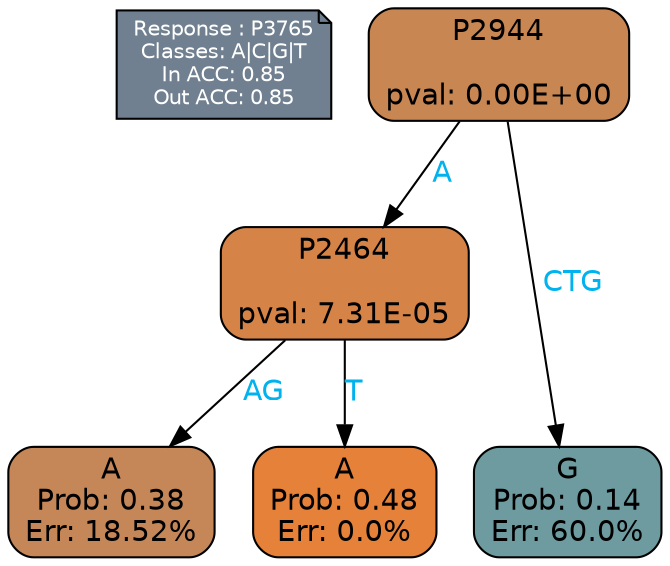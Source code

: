 digraph Tree {
node [shape=box, style="filled, rounded", color="black", fontname=helvetica] ;
graph [ranksep=equally, splines=polylines, bgcolor=transparent, dpi=600] ;
edge [fontname=helvetica] ;
LEGEND [label="Response : P3765
Classes: A|C|G|T
In ACC: 0.85
Out ACC: 0.85
",shape=note,align=left,style=filled,fillcolor="slategray",fontcolor="white",fontsize=10];1 [label="P2944

pval: 0.00E+00", fillcolor="#c88653"] ;
2 [label="P2464

pval: 7.31E-05", fillcolor="#d68347"] ;
3 [label="A
Prob: 0.38
Err: 18.52%", fillcolor="#c58658"] ;
4 [label="A
Prob: 0.48
Err: 0.0%", fillcolor="#e58139"] ;
5 [label="G
Prob: 0.14
Err: 60.0%", fillcolor="#6e9ba0"] ;
1 -> 2 [label="A",fontcolor=deepskyblue2] ;
1 -> 5 [label="CTG",fontcolor=deepskyblue2] ;
2 -> 3 [label="AG",fontcolor=deepskyblue2] ;
2 -> 4 [label="T",fontcolor=deepskyblue2] ;
{rank = same; 3;4;5;}{rank = same; LEGEND;1;}}
